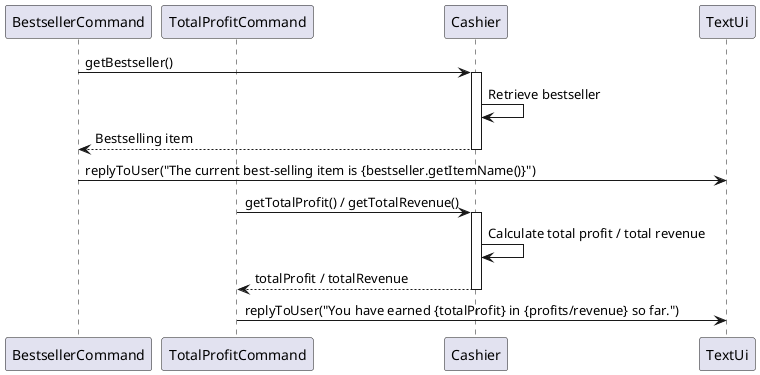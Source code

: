 @startuml
participant BestsellerCommand
participant TotalProfitCommand
participant Cashier
participant TextUi

BestsellerCommand -> Cashier: getBestseller()
activate Cashier
Cashier -> Cashier: Retrieve bestseller
Cashier --> BestsellerCommand: Bestselling item
deactivate Cashier
BestsellerCommand -> TextUi: replyToUser("The current best-selling item is {bestseller.getItemName()}")

TotalProfitCommand -> Cashier: getTotalProfit() / getTotalRevenue()
activate Cashier
Cashier -> Cashier: Calculate total profit / total revenue
Cashier --> TotalProfitCommand: totalProfit / totalRevenue
deactivate Cashier
TotalProfitCommand -> TextUi: replyToUser("You have earned {totalProfit} in {profits/revenue} so far.")

@enduml